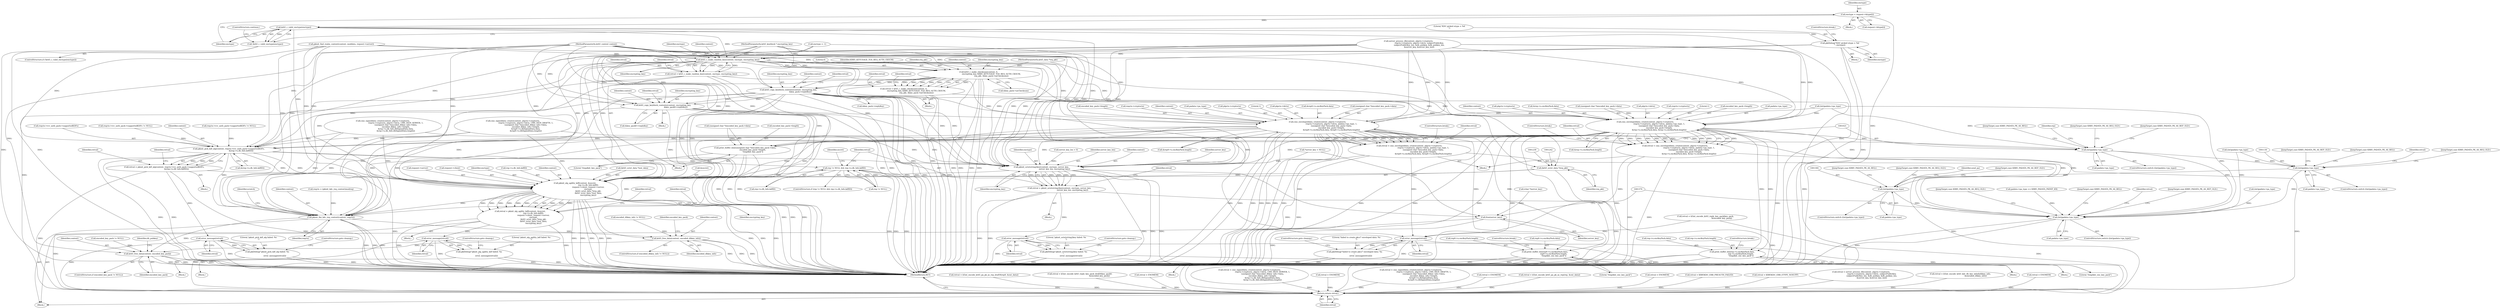 digraph "0_krb5_db64ca25d661a47b996b4e2645998b5d7f0eb52c@pointer" {
"1000303" [label="(Call,enctype = request->ktype[i])"];
"1000312" [label="(Call,krb5_c_valid_enctype(enctype))"];
"1000311" [label="(Call,!krb5_c_valid_enctype(enctype))"];
"1000317" [label="(Call,pkiDebug(\"KDC picked etype = %d\n\", enctype))"];
"1000698" [label="(Call,krb5_c_make_random_key(context, enctype, encrypting_key))"];
"1000696" [label="(Call,retval = krb5_c_make_random_key(context, enctype, encrypting_key))"];
"1001006" [label="(Call,error_message(retval))"];
"1001004" [label="(Call,pkiDebug(\"failed to create pkcs7 enveloped data: %s\n\",\n                     error_message(retval)))"];
"1001413" [label="(Return,return retval;)"];
"1000774" [label="(Call,krb5_c_make_checksum(context, 0,\n                                          encrypting_key, KRB5_KEYUSAGE_TGS_REQ_AUTH_CKSUM,\n                                          req_pkt, &key_pack->asChecksum))"];
"1000772" [label="(Call,retval = krb5_c_make_checksum(context, 0,\n                                          encrypting_key, KRB5_KEYUSAGE_TGS_REQ_AUTH_CKSUM,\n                                          req_pkt, &key_pack->asChecksum))"];
"1000832" [label="(Call,krb5_copy_keyblock_contents(context, encrypting_key,\n                                        &key_pack->replyKey))"];
"1000866" [label="(Call,cms_envelopeddata_create(context, plgctx->cryptoctx,\n                                              reqctx->cryptoctx, plgctx->idctx, padata->pa_type, 1,\n                                              (unsigned char *)encoded_key_pack->data,\n                                              encoded_key_pack->length,\n                                              &rep->u.encKeyPack.data, &rep->u.encKeyPack.length))"];
"1000864" [label="(Call,retval = cms_envelopeddata_create(context, plgctx->cryptoctx,\n                                              reqctx->cryptoctx, plgctx->idctx, padata->pa_type, 1,\n                                              (unsigned char *)encoded_key_pack->data,\n                                              encoded_key_pack->length,\n                                              &rep->u.encKeyPack.data, &rep->u.encKeyPack.length))"];
"1001009" [label="(Call,print_buffer_bin((unsigned char *)encoded_key_pack->data,\n                         encoded_key_pack->length,\n                         \"/tmp/kdc_key_pack\"))"];
"1001020" [label="(Call,(int)padata->pa_type)"];
"1001129" [label="(Call,(int)padata->pa_type)"];
"1001303" [label="(Call,(int)padata->pa_type)"];
"1001373" [label="(Call,(int)padata->pa_type)"];
"1001027" [label="(Call,print_buffer_bin(rep->u.encKeyPack.data,\n                             rep->u.encKeyPack.length,\n                             \"/tmp/kdc_enc_key_pack\"))"];
"1001105" [label="(Call,pkinit_pick_kdf_alg(context, reqctx->rcv_auth_pack->supportedKDFs,\n                                         &(rep->u.dh_Info.kdfID)))"];
"1001103" [label="(Call,retval = pkinit_pick_kdf_alg(context, reqctx->rcv_auth_pack->supportedKDFs,\n                                         &(rep->u.dh_Info.kdfID)))"];
"1001125" [label="(Call,error_message(retval))"];
"1001123" [label="(Call,pkiDebug(\"pkinit_pick_kdf_alg failed: %s\n\",\n                         error_message(retval)))"];
"1001194" [label="(Call,rep != NULL && rep->u.dh_Info.kdfID)"];
"1001220" [label="(Call,pkinit_alg_agility_kdf(context, &secret,\n                                            rep->u.dh_Info.kdfID,\n                                            request->client, request->server,\n                                            enctype,\n                                            (krb5_octet_data *)req_pkt,\n                                            (krb5_octet_data *)out_data,\n                                            encrypting_key))"];
"1001218" [label="(Call,retval = pkinit_alg_agility_kdf(context, &secret,\n                                            rep->u.dh_Info.kdfID,\n                                            request->client, request->server,\n                                            enctype,\n                                            (krb5_octet_data *)req_pkt,\n                                            (krb5_octet_data *)out_data,\n                                            encrypting_key))"];
"1001250" [label="(Call,error_message(retval))"];
"1001248" [label="(Call,pkiDebug(\"pkinit_alg_agility_kdf failed: %s\n\",\n                         error_message(retval)))"];
"1001345" [label="(Call,pkinit_fini_kdc_req_context(context, reqctx))"];
"1001358" [label="(Call,krb5_free_data(context, encoded_dhkey_info))"];
"1001365" [label="(Call,krb5_free_data(context, encoded_key_pack))"];
"1001257" [label="(Call,pkinit_octetstring2key(context, enctype, server_key,\n                                            server_key_len, encrypting_key))"];
"1001255" [label="(Call,retval = pkinit_octetstring2key(context, enctype, server_key,\n                                            server_key_len, encrypting_key))"];
"1001268" [label="(Call,error_message(retval))"];
"1001266" [label="(Call,pkiDebug(\"pkinit_octetstring2key failed: %s\n\",\n                         error_message(retval)))"];
"1001370" [label="(Call,free(server_key))"];
"1000935" [label="(Call,krb5_copy_keyblock_contents(context, encrypting_key,\n                                            &key_pack9->replyKey))"];
"1000961" [label="(Call,cms_envelopeddata_create(context, plgctx->cryptoctx,\n                                              reqctx->cryptoctx, plgctx->idctx, padata->pa_type, 1,\n                                              (unsigned char *)encoded_key_pack->data,\n                                              encoded_key_pack->length,\n                                              &rep9->u.encKeyPack.data, &rep9->u.encKeyPack.length))"];
"1000959" [label="(Call,retval = cms_envelopeddata_create(context, plgctx->cryptoctx,\n                                              reqctx->cryptoctx, plgctx->idctx, padata->pa_type, 1,\n                                              (unsigned char *)encoded_key_pack->data,\n                                              encoded_key_pack->length,\n                                              &rep9->u.encKeyPack.data, &rep9->u.encKeyPack.length))"];
"1001046" [label="(Call,print_buffer_bin(rep9->u.encKeyPack.data,\n                             rep9->u.encKeyPack.length,\n                             \"/tmp/kdc_enc_key_pack\"))"];
"1001238" [label="(Call,(krb5_octet_data *)req_pkt)"];
"1001126" [label="(Identifier,retval)"];
"1000759" [label="(Block,)"];
"1000960" [label="(Identifier,retval)"];
"1000693" [label="(Block,)"];
"1000984" [label="(Call,&rep9->u.encKeyPack.data)"];
"1001248" [label="(Call,pkiDebug(\"pkinit_alg_agility_kdf failed: %s\n\",\n                         error_message(retval)))"];
"1001262" [label="(Identifier,encrypting_key)"];
"1000981" [label="(Call,encoded_key_pack->length)"];
"1001131" [label="(Call,padata->pa_type)"];
"1001302" [label="(ControlStructure,switch ((int)padata->pa_type))"];
"1001145" [label="(Call,retval = k5int_encode_krb5_pa_pk_as_rep_draft9(rep9, &out_data))"];
"1000839" [label="(Call,retval = k5int_encode_krb5_reply_key_pack(key_pack,\n                                                      &encoded_key_pack))"];
"1001371" [label="(Identifier,server_key)"];
"1000966" [label="(Call,reqctx->cryptoctx)"];
"1001009" [label="(Call,print_buffer_bin((unsigned char *)encoded_key_pack->data,\n                         encoded_key_pack->length,\n                         \"/tmp/kdc_key_pack\"))"];
"1001004" [label="(Call,pkiDebug(\"failed to create pkcs7 enveloped data: %s\n\",\n                     error_message(retval)))"];
"1001249" [label="(Literal,\"pkinit_alg_agility_kdf failed: %s\n\")"];
"1000942" [label="(Call,retval = k5int_encode_krb5_reply_key_pack_draft9(key_pack9,\n                                                                 &encoded_key_pack))"];
"1000768" [label="(Call,retval = ENOMEM)"];
"1001010" [label="(Call,(unsigned char *)encoded_key_pack->data)"];
"1001309" [label="(JumpTarget,case KRB5_PADATA_PK_AS_REQ:)"];
"1000880" [label="(Literal,1)"];
"1001018" [label="(Literal,\"/tmp/kdc_key_pack\")"];
"1001247" [label="(Block,)"];
"1000594" [label="(Call,retval = cms_signeddata_create(context, plgctx->cryptoctx,\n                                           reqctx->cryptoctx, plgctx->idctx, CMS_SIGN_SERVER, 1,\n                                           (unsigned char *)encoded_dhkey_info->data,\n                                           encoded_dhkey_info->length,\n                                           &rep->u.dh_Info.dhSignedData.data,\n                                           &rep->u.dh_Info.dhSignedData.length))"];
"1001028" [label="(Call,rep->u.encKeyPack.data)"];
"1001080" [label="(Call,reqctx->rcv_auth_pack->supportedKDFs != NULL)"];
"1001270" [label="(ControlStructure,goto cleanup;)"];
"1000212" [label="(Call,padata->pa_type == KRB5_PADATA_PKINIT_KX)"];
"1000122" [label="(Block,)"];
"1000348" [label="(Call,retval = ENOMEM)"];
"1001244" [label="(Identifier,encrypting_key)"];
"1000151" [label="(Call,*server_key = NULL)"];
"1001267" [label="(Literal,\"pkinit_octetstring2key failed: %s\n\")"];
"1000696" [label="(Call,retval = krb5_c_make_random_key(context, enctype, encrypting_key))"];
"1001143" [label="(JumpTarget,case KRB5_PADATA_PK_AS_REP_OLD:)"];
"1000313" [label="(Identifier,enctype)"];
"1000316" [label="(Block,)"];
"1001251" [label="(Identifier,retval)"];
"1000897" [label="(Call,&rep->u.encKeyPack.length)"];
"1000250" [label="(Call,pkinit_find_realm_context(context, moddata, request->server))"];
"1001305" [label="(Call,padata->pa_type)"];
"1001107" [label="(Call,reqctx->rcv_auth_pack->supportedKDFs)"];
"1001350" [label="(Identifier,scratch)"];
"1001257" [label="(Call,pkinit_octetstring2key(context, enctype, server_key,\n                                            server_key_len, encrypting_key))"];
"1000886" [label="(Call,encoded_key_pack->length)"];
"1001135" [label="(JumpTarget,case KRB5_PADATA_PK_AS_REQ:)"];
"1000937" [label="(Identifier,encrypting_key)"];
"1001003" [label="(Block,)"];
"1001345" [label="(Call,pkinit_fini_kdc_req_context(context, reqctx))"];
"1000775" [label="(Identifier,context)"];
"1001379" [label="(JumpTarget,case KRB5_PADATA_PK_AS_REQ:)"];
"1000319" [label="(Identifier,enctype)"];
"1001367" [label="(Identifier,encoded_key_pack)"];
"1001210" [label="(Call,(char *)server_key)"];
"1001025" [label="(Block,)"];
"1001366" [label="(Identifier,context)"];
"1001218" [label="(Call,retval = pkinit_alg_agility_kdf(context, &secret,\n                                            rep->u.dh_Info.kdfID,\n                                            request->client, request->server,\n                                            enctype,\n                                            (krb5_octet_data *)req_pkt,\n                                            (krb5_octet_data *)out_data,\n                                            encrypting_key))"];
"1001347" [label="(Identifier,reqctx)"];
"1000773" [label="(Identifier,retval)"];
"1000646" [label="(Call,retval = cms_signeddata_create(context, plgctx->cryptoctx,\n                                           reqctx->cryptoctx, plgctx->idctx, CMS_SIGN_DRAFT9, 1,\n                                           (unsigned char *)encoded_dhkey_info->data,\n                                           encoded_dhkey_info->length,\n                                           &rep9->u.dhSignedData.data,\n                                           &rep9->u.dhSignedData.length))"];
"1000699" [label="(Identifier,context)"];
"1001015" [label="(Call,encoded_key_pack->length)"];
"1001198" [label="(Call,rep->u.dh_Info.kdfID)"];
"1000368" [label="(Call,retval = ENOMEM)"];
"1000840" [label="(Identifier,retval)"];
"1001362" [label="(Call,encoded_key_pack != NULL)"];
"1001365" [label="(Call,krb5_free_data(context, encoded_key_pack))"];
"1000116" [label="(MethodParameterIn,krb5_keyblock * encrypting_key)"];
"1001136" [label="(Call,retval = k5int_encode_krb5_pa_pk_as_rep(rep, &out_data))"];
"1001372" [label="(ControlStructure,switch ((int)padata->pa_type))"];
"1001303" [label="(Call,(int)padata->pa_type)"];
"1000877" [label="(Call,padata->pa_type)"];
"1001205" [label="(Block,)"];
"1000864" [label="(Call,retval = cms_envelopeddata_create(context, plgctx->cryptoctx,\n                                              reqctx->cryptoctx, plgctx->idctx, padata->pa_type, 1,\n                                              (unsigned char *)encoded_key_pack->data,\n                                              encoded_key_pack->length,\n                                              &rep->u.encKeyPack.data, &rep->u.encKeyPack.length))"];
"1001256" [label="(Identifier,retval)"];
"1001019" [label="(ControlStructure,switch ((int)padata->pa_type))"];
"1001258" [label="(Identifier,context)"];
"1001220" [label="(Call,pkinit_alg_agility_kdf(context, &secret,\n                                            rep->u.dh_Info.kdfID,\n                                            request->client, request->server,\n                                            enctype,\n                                            (krb5_octet_data *)req_pkt,\n                                            (krb5_octet_data *)out_data,\n                                            encrypting_key))"];
"1001222" [label="(Call,&secret)"];
"1000489" [label="(Call,server_process_dh(context, plgctx->cryptoctx,\n                                   reqctx->cryptoctx, plgctx->idctx, subjectPublicKey,\n                                   subjectPublicKey_len, &dh_pubkey, &dh_pubkey_len,\n                                   &server_key, &server_key_len))"];
"1001410" [label="(Identifier,retval)"];
"1001027" [label="(Call,print_buffer_bin(rep->u.encKeyPack.data,\n                             rep->u.encKeyPack.length,\n                             \"/tmp/kdc_enc_key_pack\"))"];
"1001260" [label="(Identifier,server_key)"];
"1001268" [label="(Call,error_message(retval))"];
"1001269" [label="(Identifier,retval)"];
"1000867" [label="(Identifier,context)"];
"1001390" [label="(JumpTarget,case KRB5_PADATA_PK_AS_REP_OLD:)"];
"1000920" [label="(Call,retval = ENOMEM)"];
"1001234" [label="(Call,request->server)"];
"1001000" [label="(ControlStructure,break;)"];
"1000698" [label="(Call,krb5_c_make_random_key(context, enctype, encrypting_key))"];
"1000752" [label="(Call,(int)padata->pa_type)"];
"1000834" [label="(Identifier,encrypting_key)"];
"1001264" [label="(Identifier,retval)"];
"1000185" [label="(Call,enctype = -1)"];
"1001035" [label="(Call,rep->u.encKeyPack.length)"];
"1001266" [label="(Call,pkiDebug(\"pkinit_octetstring2key failed: %s\n\",\n                         error_message(retval)))"];
"1001047" [label="(Call,rep9->u.encKeyPack.data)"];
"1001231" [label="(Call,request->client)"];
"1000911" [label="(Block,)"];
"1001061" [label="(Literal,\"/tmp/kdc_enc_key_pack\")"];
"1000379" [label="(Call,retval = KRB5KDC_ERR_PREAUTH_FAILED)"];
"1001208" [label="(Identifier,secret)"];
"1001375" [label="(Call,padata->pa_type)"];
"1000111" [label="(MethodParameterIn,krb5_context context)"];
"1000866" [label="(Call,cms_envelopeddata_create(context, plgctx->cryptoctx,\n                                              reqctx->cryptoctx, plgctx->idctx, padata->pa_type, 1,\n                                              (unsigned char *)encoded_key_pack->data,\n                                              encoded_key_pack->length,\n                                              &rep->u.encKeyPack.data, &rep->u.encKeyPack.length))"];
"1000310" [label="(ControlStructure,if (!krb5_c_valid_enctype(enctype)))"];
"1000832" [label="(Call,krb5_copy_keyblock_contents(context, encrypting_key,\n                                        &key_pack->replyKey))"];
"1001359" [label="(Identifier,context)"];
"1001022" [label="(Call,padata->pa_type)"];
"1000992" [label="(Call,&rep9->u.encKeyPack.length)"];
"1001129" [label="(Call,(int)padata->pa_type)"];
"1001127" [label="(ControlStructure,goto cleanup;)"];
"1001252" [label="(ControlStructure,goto cleanup;)"];
"1000317" [label="(Call,pkiDebug(\"KDC picked etype = %d\n\", enctype))"];
"1001005" [label="(Literal,\"failed to create pkcs7 enveloped data: %s\n\")"];
"1000772" [label="(Call,retval = krb5_c_make_checksum(context, 0,\n                                          encrypting_key, KRB5_KEYUSAGE_TGS_REQ_AUTH_CKSUM,\n                                          req_pkt, &key_pack->asChecksum))"];
"1001254" [label="(Block,)"];
"1001259" [label="(Identifier,enctype)"];
"1000962" [label="(Identifier,context)"];
"1001105" [label="(Call,pkinit_pick_kdf_alg(context, reqctx->rcv_auth_pack->supportedKDFs,\n                                         &(rep->u.dh_Info.kdfID)))"];
"1000777" [label="(Identifier,encrypting_key)"];
"1001026" [label="(JumpTarget,case KRB5_PADATA_PK_AS_REQ:)"];
"1001103" [label="(Call,retval = pkinit_pick_kdf_alg(context, reqctx->rcv_auth_pack->supportedKDFs,\n                                         &(rep->u.dh_Info.kdfID)))"];
"1001104" [label="(Identifier,retval)"];
"1000159" [label="(Call,server_key_len = 0)"];
"1001265" [label="(Block,)"];
"1000113" [label="(MethodParameterIn,krb5_data *req_pkt)"];
"1001358" [label="(Call,krb5_free_data(context, encoded_dhkey_info))"];
"1001237" [label="(Identifier,enctype)"];
"1000700" [label="(Identifier,enctype)"];
"1000935" [label="(Call,krb5_copy_keyblock_contents(context, encrypting_key,\n                                            &key_pack9->replyKey))"];
"1000703" [label="(Identifier,retval)"];
"1000868" [label="(Call,plgctx->cryptoctx)"];
"1000648" [label="(Call,cms_signeddata_create(context, plgctx->cryptoctx,\n                                           reqctx->cryptoctx, plgctx->idctx, CMS_SIGN_DRAFT9, 1,\n                                           (unsigned char *)encoded_dhkey_info->data,\n                                           encoded_dhkey_info->length,\n                                           &rep9->u.dhSignedData.data,\n                                           &rep9->u.dhSignedData.length))"];
"1001043" [label="(ControlStructure,break;)"];
"1000938" [label="(Call,&key_pack9->replyKey)"];
"1001046" [label="(Call,print_buffer_bin(rep9->u.encKeyPack.data,\n                             rep9->u.encKeyPack.length,\n                             \"/tmp/kdc_enc_key_pack\"))"];
"1000972" [label="(Call,padata->pa_type)"];
"1000976" [label="(Call,(unsigned char *)encoded_key_pack->data)"];
"1001355" [label="(Call,encoded_dhkey_info != NULL)"];
"1000963" [label="(Call,plgctx->cryptoctx)"];
"1000785" [label="(Identifier,retval)"];
"1001020" [label="(Call,(int)padata->pa_type)"];
"1000328" [label="(Call,retval = KRB5KDC_ERR_ETYPE_NOSUPP)"];
"1001255" [label="(Call,retval = pkinit_octetstring2key(context, enctype, server_key,\n                                            server_key_len, encrypting_key))"];
"1001153" [label="(Identifier,retval)"];
"1000587" [label="(Call,(int)padata->pa_type)"];
"1001112" [label="(Call,&(rep->u.dh_Info.kdfID))"];
"1001106" [label="(Identifier,context)"];
"1000865" [label="(Identifier,retval)"];
"1001363" [label="(Identifier,encoded_key_pack)"];
"1000701" [label="(Identifier,encrypting_key)"];
"1001006" [label="(Call,error_message(retval))"];
"1001414" [label="(Identifier,retval)"];
"1001317" [label="(JumpTarget,case KRB5_PADATA_PK_AS_REQ_OLD:)"];
"1000959" [label="(Call,retval = cms_envelopeddata_create(context, plgctx->cryptoctx,\n                                              reqctx->cryptoctx, plgctx->idctx, padata->pa_type, 1,\n                                              (unsigned char *)encoded_key_pack->data,\n                                              encoded_key_pack->length,\n                                              &rep9->u.encKeyPack.data, &rep9->u.encKeyPack.length))"];
"1000697" [label="(Identifier,retval)"];
"1001195" [label="(Call,rep != NULL)"];
"1001238" [label="(Call,(krb5_octet_data *)req_pkt)"];
"1001193" [label="(ControlStructure,if (rep != NULL && rep->u.dh_Info.kdfID))"];
"1001128" [label="(ControlStructure,switch ((int)padata->pa_type))"];
"1001261" [label="(Identifier,server_key_len)"];
"1001224" [label="(Call,rep->u.dh_Info.kdfID)"];
"1000857" [label="(Block,)"];
"1001346" [label="(Identifier,context)"];
"1000889" [label="(Call,&rep->u.encKeyPack.data)"];
"1000881" [label="(Call,(unsigned char *)encoded_key_pack->data)"];
"1001007" [label="(Identifier,retval)"];
"1000487" [label="(Call,retval = server_process_dh(context, plgctx->cryptoctx,\n                                   reqctx->cryptoctx, plgctx->idctx, subjectPublicKey,\n                                   subjectPublicKey_len, &dh_pubkey, &dh_pubkey_len,\n                                   &server_key, &server_key_len))"];
"1001354" [label="(ControlStructure,if (encoded_dhkey_info != NULL))"];
"1000975" [label="(Literal,1)"];
"1001067" [label="(Identifier,rep)"];
"1000905" [label="(ControlStructure,break;)"];
"1001361" [label="(ControlStructure,if (encoded_key_pack != NULL))"];
"1001062" [label="(ControlStructure,break;)"];
"1000776" [label="(Literal,0)"];
"1000267" [label="(Call,reqctx = (pkinit_kdc_req_context)modreq)"];
"1000961" [label="(Call,cms_envelopeddata_create(context, plgctx->cryptoctx,\n                                              reqctx->cryptoctx, plgctx->idctx, padata->pa_type, 1,\n                                              (unsigned char *)encoded_key_pack->data,\n                                              encoded_key_pack->length,\n                                              &rep9->u.encKeyPack.data, &rep9->u.encKeyPack.length))"];
"1001102" [label="(Block,)"];
"1001122" [label="(Block,)"];
"1001124" [label="(Literal,\"pkinit_pick_kdf_alg failed: %s\n\")"];
"1000833" [label="(Identifier,context)"];
"1001008" [label="(ControlStructure,goto cleanup;)"];
"1001125" [label="(Call,error_message(retval))"];
"1000563" [label="(Call,retval = k5int_encode_krb5_kdc_dh_key_info(&dhkey_info,\n                                                   &encoded_dhkey_info))"];
"1001221" [label="(Identifier,context)"];
"1000936" [label="(Identifier,context)"];
"1000311" [label="(Call,!krb5_c_valid_enctype(enctype))"];
"1000312" [label="(Call,krb5_c_valid_enctype(enctype))"];
"1001144" [label="(JumpTarget,case KRB5_PADATA_PK_AS_REQ_OLD:)"];
"1001219" [label="(Identifier,retval)"];
"1000778" [label="(Identifier,KRB5_KEYUSAGE_TGS_REQ_AUTH_CKSUM)"];
"1001329" [label="(Identifier,send_pa)"];
"1001370" [label="(Call,free(server_key))"];
"1000943" [label="(Identifier,retval)"];
"1000320" [label="(ControlStructure,break;)"];
"1001250" [label="(Call,error_message(retval))"];
"1001415" [label="(MethodReturn,RET)"];
"1000302" [label="(Block,)"];
"1000305" [label="(Call,request->ktype[i])"];
"1000318" [label="(Literal,\"KDC picked etype = %d\n\")"];
"1001246" [label="(Identifier,retval)"];
"1000969" [label="(Call,plgctx->idctx)"];
"1001241" [label="(Call,(krb5_octet_data *)out_data)"];
"1000779" [label="(Identifier,req_pkt)"];
"1000304" [label="(Identifier,enctype)"];
"1000780" [label="(Call,&key_pack->asChecksum)"];
"1000874" [label="(Call,plgctx->idctx)"];
"1001045" [label="(JumpTarget,case KRB5_PADATA_PK_AS_REQ_OLD:)"];
"1001283" [label="(Call,retval = ENOMEM)"];
"1000852" [label="(Call,(int)padata->pa_type)"];
"1001095" [label="(Call,reqctx->rcv_auth_pack->supportedKDFs != NULL)"];
"1000303" [label="(Call,enctype = request->ktype[i])"];
"1001123" [label="(Call,pkiDebug(\"pkinit_pick_kdf_alg failed: %s\n\",\n                         error_message(retval)))"];
"1001318" [label="(JumpTarget,case KRB5_PADATA_PK_AS_REP_OLD:)"];
"1001360" [label="(Identifier,encoded_dhkey_info)"];
"1000835" [label="(Call,&key_pack->replyKey)"];
"1001373" [label="(Call,(int)padata->pa_type)"];
"1001391" [label="(JumpTarget,case KRB5_PADATA_PK_AS_REQ_OLD:)"];
"1001413" [label="(Return,return retval;)"];
"1000871" [label="(Call,reqctx->cryptoctx)"];
"1000596" [label="(Call,cms_signeddata_create(context, plgctx->cryptoctx,\n                                           reqctx->cryptoctx, plgctx->idctx, CMS_SIGN_SERVER, 1,\n                                           (unsigned char *)encoded_dhkey_info->data,\n                                           encoded_dhkey_info->length,\n                                           &rep->u.dh_Info.dhSignedData.data,\n                                           &rep->u.dh_Info.dhSignedData.length))"];
"1000774" [label="(Call,krb5_c_make_checksum(context, 0,\n                                          encrypting_key, KRB5_KEYUSAGE_TGS_REQ_AUTH_CKSUM,\n                                          req_pkt, &key_pack->asChecksum))"];
"1001121" [label="(Identifier,retval)"];
"1001194" [label="(Call,rep != NULL && rep->u.dh_Info.kdfID)"];
"1001369" [label="(Identifier,dh_pubkey)"];
"1000314" [label="(ControlStructure,continue;)"];
"1001044" [label="(JumpTarget,case KRB5_PADATA_PK_AS_REP_OLD:)"];
"1001240" [label="(Identifier,req_pkt)"];
"1001042" [label="(Literal,\"/tmp/kdc_enc_key_pack\")"];
"1001054" [label="(Call,rep9->u.encKeyPack.length)"];
"1000303" -> "1000302"  [label="AST: "];
"1000303" -> "1000305"  [label="CFG: "];
"1000304" -> "1000303"  [label="AST: "];
"1000305" -> "1000303"  [label="AST: "];
"1000313" -> "1000303"  [label="CFG: "];
"1000303" -> "1001415"  [label="DDG: "];
"1000303" -> "1000312"  [label="DDG: "];
"1000312" -> "1000311"  [label="AST: "];
"1000312" -> "1000313"  [label="CFG: "];
"1000313" -> "1000312"  [label="AST: "];
"1000311" -> "1000312"  [label="CFG: "];
"1000312" -> "1001415"  [label="DDG: "];
"1000312" -> "1000311"  [label="DDG: "];
"1000312" -> "1000317"  [label="DDG: "];
"1000312" -> "1000698"  [label="DDG: "];
"1000312" -> "1001220"  [label="DDG: "];
"1000312" -> "1001257"  [label="DDG: "];
"1000311" -> "1000310"  [label="AST: "];
"1000314" -> "1000311"  [label="CFG: "];
"1000318" -> "1000311"  [label="CFG: "];
"1000311" -> "1001415"  [label="DDG: "];
"1000311" -> "1001415"  [label="DDG: "];
"1000317" -> "1000316"  [label="AST: "];
"1000317" -> "1000319"  [label="CFG: "];
"1000318" -> "1000317"  [label="AST: "];
"1000319" -> "1000317"  [label="AST: "];
"1000320" -> "1000317"  [label="CFG: "];
"1000317" -> "1001415"  [label="DDG: "];
"1000317" -> "1001415"  [label="DDG: "];
"1000317" -> "1000698"  [label="DDG: "];
"1000317" -> "1001220"  [label="DDG: "];
"1000317" -> "1001257"  [label="DDG: "];
"1000698" -> "1000696"  [label="AST: "];
"1000698" -> "1000701"  [label="CFG: "];
"1000699" -> "1000698"  [label="AST: "];
"1000700" -> "1000698"  [label="AST: "];
"1000701" -> "1000698"  [label="AST: "];
"1000696" -> "1000698"  [label="CFG: "];
"1000698" -> "1001415"  [label="DDG: "];
"1000698" -> "1001415"  [label="DDG: "];
"1000698" -> "1000696"  [label="DDG: "];
"1000698" -> "1000696"  [label="DDG: "];
"1000698" -> "1000696"  [label="DDG: "];
"1000250" -> "1000698"  [label="DDG: "];
"1000489" -> "1000698"  [label="DDG: "];
"1000111" -> "1000698"  [label="DDG: "];
"1000185" -> "1000698"  [label="DDG: "];
"1000116" -> "1000698"  [label="DDG: "];
"1000698" -> "1000774"  [label="DDG: "];
"1000698" -> "1000774"  [label="DDG: "];
"1000698" -> "1000866"  [label="DDG: "];
"1000698" -> "1000935"  [label="DDG: "];
"1000698" -> "1000935"  [label="DDG: "];
"1000698" -> "1000961"  [label="DDG: "];
"1000698" -> "1001105"  [label="DDG: "];
"1000698" -> "1001220"  [label="DDG: "];
"1000698" -> "1001220"  [label="DDG: "];
"1000698" -> "1001220"  [label="DDG: "];
"1000698" -> "1001257"  [label="DDG: "];
"1000698" -> "1001257"  [label="DDG: "];
"1000698" -> "1001257"  [label="DDG: "];
"1000698" -> "1001345"  [label="DDG: "];
"1000696" -> "1000693"  [label="AST: "];
"1000697" -> "1000696"  [label="AST: "];
"1000703" -> "1000696"  [label="CFG: "];
"1000696" -> "1001415"  [label="DDG: "];
"1000696" -> "1001415"  [label="DDG: "];
"1000696" -> "1001006"  [label="DDG: "];
"1000696" -> "1001413"  [label="DDG: "];
"1001006" -> "1001004"  [label="AST: "];
"1001006" -> "1001007"  [label="CFG: "];
"1001007" -> "1001006"  [label="AST: "];
"1001004" -> "1001006"  [label="CFG: "];
"1001006" -> "1001415"  [label="DDG: "];
"1001006" -> "1001004"  [label="DDG: "];
"1000959" -> "1001006"  [label="DDG: "];
"1000839" -> "1001006"  [label="DDG: "];
"1000864" -> "1001006"  [label="DDG: "];
"1001006" -> "1001413"  [label="DDG: "];
"1001004" -> "1001003"  [label="AST: "];
"1001005" -> "1001004"  [label="AST: "];
"1001008" -> "1001004"  [label="CFG: "];
"1001004" -> "1001415"  [label="DDG: "];
"1001004" -> "1001415"  [label="DDG: "];
"1001413" -> "1000122"  [label="AST: "];
"1001413" -> "1001414"  [label="CFG: "];
"1001414" -> "1001413"  [label="AST: "];
"1001415" -> "1001413"  [label="CFG: "];
"1001413" -> "1001415"  [label="DDG: "];
"1001414" -> "1001413"  [label="DDG: "];
"1000368" -> "1001413"  [label="DDG: "];
"1000772" -> "1001413"  [label="DDG: "];
"1000594" -> "1001413"  [label="DDG: "];
"1001136" -> "1001413"  [label="DDG: "];
"1001103" -> "1001413"  [label="DDG: "];
"1000379" -> "1001413"  [label="DDG: "];
"1000942" -> "1001413"  [label="DDG: "];
"1001255" -> "1001413"  [label="DDG: "];
"1000328" -> "1001413"  [label="DDG: "];
"1001218" -> "1001413"  [label="DDG: "];
"1001268" -> "1001413"  [label="DDG: "];
"1000959" -> "1001413"  [label="DDG: "];
"1001283" -> "1001413"  [label="DDG: "];
"1000839" -> "1001413"  [label="DDG: "];
"1001250" -> "1001413"  [label="DDG: "];
"1000348" -> "1001413"  [label="DDG: "];
"1000864" -> "1001413"  [label="DDG: "];
"1000487" -> "1001413"  [label="DDG: "];
"1000920" -> "1001413"  [label="DDG: "];
"1000646" -> "1001413"  [label="DDG: "];
"1001145" -> "1001413"  [label="DDG: "];
"1000768" -> "1001413"  [label="DDG: "];
"1001125" -> "1001413"  [label="DDG: "];
"1000563" -> "1001413"  [label="DDG: "];
"1000774" -> "1000772"  [label="AST: "];
"1000774" -> "1000780"  [label="CFG: "];
"1000775" -> "1000774"  [label="AST: "];
"1000776" -> "1000774"  [label="AST: "];
"1000777" -> "1000774"  [label="AST: "];
"1000778" -> "1000774"  [label="AST: "];
"1000779" -> "1000774"  [label="AST: "];
"1000780" -> "1000774"  [label="AST: "];
"1000772" -> "1000774"  [label="CFG: "];
"1000774" -> "1001415"  [label="DDG: "];
"1000774" -> "1001415"  [label="DDG: "];
"1000774" -> "1001415"  [label="DDG: "];
"1000774" -> "1001415"  [label="DDG: "];
"1000774" -> "1000772"  [label="DDG: "];
"1000774" -> "1000772"  [label="DDG: "];
"1000774" -> "1000772"  [label="DDG: "];
"1000774" -> "1000772"  [label="DDG: "];
"1000774" -> "1000772"  [label="DDG: "];
"1000774" -> "1000772"  [label="DDG: "];
"1000111" -> "1000774"  [label="DDG: "];
"1000116" -> "1000774"  [label="DDG: "];
"1000113" -> "1000774"  [label="DDG: "];
"1000774" -> "1000832"  [label="DDG: "];
"1000774" -> "1000832"  [label="DDG: "];
"1000774" -> "1001238"  [label="DDG: "];
"1000774" -> "1001345"  [label="DDG: "];
"1000772" -> "1000759"  [label="AST: "];
"1000773" -> "1000772"  [label="AST: "];
"1000785" -> "1000772"  [label="CFG: "];
"1000772" -> "1001415"  [label="DDG: "];
"1000772" -> "1001415"  [label="DDG: "];
"1000832" -> "1000759"  [label="AST: "];
"1000832" -> "1000835"  [label="CFG: "];
"1000833" -> "1000832"  [label="AST: "];
"1000834" -> "1000832"  [label="AST: "];
"1000835" -> "1000832"  [label="AST: "];
"1000840" -> "1000832"  [label="CFG: "];
"1000832" -> "1001415"  [label="DDG: "];
"1000832" -> "1001415"  [label="DDG: "];
"1000832" -> "1001415"  [label="DDG: "];
"1000111" -> "1000832"  [label="DDG: "];
"1000116" -> "1000832"  [label="DDG: "];
"1000832" -> "1000866"  [label="DDG: "];
"1000832" -> "1000935"  [label="DDG: "];
"1000832" -> "1000935"  [label="DDG: "];
"1000832" -> "1000961"  [label="DDG: "];
"1000832" -> "1001105"  [label="DDG: "];
"1000832" -> "1001220"  [label="DDG: "];
"1000832" -> "1001220"  [label="DDG: "];
"1000832" -> "1001257"  [label="DDG: "];
"1000832" -> "1001257"  [label="DDG: "];
"1000832" -> "1001345"  [label="DDG: "];
"1000866" -> "1000864"  [label="AST: "];
"1000866" -> "1000897"  [label="CFG: "];
"1000867" -> "1000866"  [label="AST: "];
"1000868" -> "1000866"  [label="AST: "];
"1000871" -> "1000866"  [label="AST: "];
"1000874" -> "1000866"  [label="AST: "];
"1000877" -> "1000866"  [label="AST: "];
"1000880" -> "1000866"  [label="AST: "];
"1000881" -> "1000866"  [label="AST: "];
"1000886" -> "1000866"  [label="AST: "];
"1000889" -> "1000866"  [label="AST: "];
"1000897" -> "1000866"  [label="AST: "];
"1000864" -> "1000866"  [label="CFG: "];
"1000866" -> "1001415"  [label="DDG: "];
"1000866" -> "1001415"  [label="DDG: "];
"1000866" -> "1001415"  [label="DDG: "];
"1000866" -> "1001415"  [label="DDG: "];
"1000866" -> "1001415"  [label="DDG: "];
"1000866" -> "1001415"  [label="DDG: "];
"1000866" -> "1001415"  [label="DDG: "];
"1000866" -> "1000864"  [label="DDG: "];
"1000866" -> "1000864"  [label="DDG: "];
"1000866" -> "1000864"  [label="DDG: "];
"1000866" -> "1000864"  [label="DDG: "];
"1000866" -> "1000864"  [label="DDG: "];
"1000866" -> "1000864"  [label="DDG: "];
"1000866" -> "1000864"  [label="DDG: "];
"1000866" -> "1000864"  [label="DDG: "];
"1000866" -> "1000864"  [label="DDG: "];
"1000866" -> "1000864"  [label="DDG: "];
"1000111" -> "1000866"  [label="DDG: "];
"1000489" -> "1000866"  [label="DDG: "];
"1000489" -> "1000866"  [label="DDG: "];
"1000489" -> "1000866"  [label="DDG: "];
"1000852" -> "1000866"  [label="DDG: "];
"1000881" -> "1000866"  [label="DDG: "];
"1000866" -> "1001009"  [label="DDG: "];
"1000866" -> "1001020"  [label="DDG: "];
"1000866" -> "1001027"  [label="DDG: "];
"1000866" -> "1001027"  [label="DDG: "];
"1000866" -> "1001105"  [label="DDG: "];
"1000866" -> "1001220"  [label="DDG: "];
"1000866" -> "1001257"  [label="DDG: "];
"1000866" -> "1001345"  [label="DDG: "];
"1000866" -> "1001373"  [label="DDG: "];
"1000864" -> "1000857"  [label="AST: "];
"1000865" -> "1000864"  [label="AST: "];
"1000905" -> "1000864"  [label="CFG: "];
"1000864" -> "1001415"  [label="DDG: "];
"1000864" -> "1001415"  [label="DDG: "];
"1001009" -> "1000693"  [label="AST: "];
"1001009" -> "1001018"  [label="CFG: "];
"1001010" -> "1001009"  [label="AST: "];
"1001015" -> "1001009"  [label="AST: "];
"1001018" -> "1001009"  [label="AST: "];
"1001021" -> "1001009"  [label="CFG: "];
"1001009" -> "1001415"  [label="DDG: "];
"1001009" -> "1001415"  [label="DDG: "];
"1001009" -> "1001415"  [label="DDG: "];
"1001010" -> "1001009"  [label="DDG: "];
"1000961" -> "1001009"  [label="DDG: "];
"1001020" -> "1001019"  [label="AST: "];
"1001020" -> "1001022"  [label="CFG: "];
"1001021" -> "1001020"  [label="AST: "];
"1001022" -> "1001020"  [label="AST: "];
"1001026" -> "1001020"  [label="CFG: "];
"1001044" -> "1001020"  [label="CFG: "];
"1001045" -> "1001020"  [label="CFG: "];
"1001067" -> "1001020"  [label="CFG: "];
"1000961" -> "1001020"  [label="DDG: "];
"1000852" -> "1001020"  [label="DDG: "];
"1001020" -> "1001129"  [label="DDG: "];
"1001020" -> "1001373"  [label="DDG: "];
"1001129" -> "1001128"  [label="AST: "];
"1001129" -> "1001131"  [label="CFG: "];
"1001130" -> "1001129"  [label="AST: "];
"1001131" -> "1001129"  [label="AST: "];
"1001135" -> "1001129"  [label="CFG: "];
"1001143" -> "1001129"  [label="CFG: "];
"1001144" -> "1001129"  [label="CFG: "];
"1001153" -> "1001129"  [label="CFG: "];
"1000587" -> "1001129"  [label="DDG: "];
"1001129" -> "1001303"  [label="DDG: "];
"1001129" -> "1001373"  [label="DDG: "];
"1001303" -> "1001302"  [label="AST: "];
"1001303" -> "1001305"  [label="CFG: "];
"1001304" -> "1001303"  [label="AST: "];
"1001305" -> "1001303"  [label="AST: "];
"1001309" -> "1001303"  [label="CFG: "];
"1001317" -> "1001303"  [label="CFG: "];
"1001318" -> "1001303"  [label="CFG: "];
"1001329" -> "1001303"  [label="CFG: "];
"1001303" -> "1001373"  [label="DDG: "];
"1001373" -> "1001372"  [label="AST: "];
"1001373" -> "1001375"  [label="CFG: "];
"1001374" -> "1001373"  [label="AST: "];
"1001375" -> "1001373"  [label="AST: "];
"1001379" -> "1001373"  [label="CFG: "];
"1001390" -> "1001373"  [label="CFG: "];
"1001391" -> "1001373"  [label="CFG: "];
"1001410" -> "1001373"  [label="CFG: "];
"1001373" -> "1001415"  [label="DDG: "];
"1001373" -> "1001415"  [label="DDG: "];
"1000752" -> "1001373"  [label="DDG: "];
"1000961" -> "1001373"  [label="DDG: "];
"1000587" -> "1001373"  [label="DDG: "];
"1000852" -> "1001373"  [label="DDG: "];
"1000212" -> "1001373"  [label="DDG: "];
"1001027" -> "1001025"  [label="AST: "];
"1001027" -> "1001042"  [label="CFG: "];
"1001028" -> "1001027"  [label="AST: "];
"1001035" -> "1001027"  [label="AST: "];
"1001042" -> "1001027"  [label="AST: "];
"1001043" -> "1001027"  [label="CFG: "];
"1001027" -> "1001415"  [label="DDG: "];
"1001027" -> "1001415"  [label="DDG: "];
"1001027" -> "1001415"  [label="DDG: "];
"1001105" -> "1001103"  [label="AST: "];
"1001105" -> "1001112"  [label="CFG: "];
"1001106" -> "1001105"  [label="AST: "];
"1001107" -> "1001105"  [label="AST: "];
"1001112" -> "1001105"  [label="AST: "];
"1001103" -> "1001105"  [label="CFG: "];
"1001105" -> "1001415"  [label="DDG: "];
"1001105" -> "1001415"  [label="DDG: "];
"1001105" -> "1001103"  [label="DDG: "];
"1001105" -> "1001103"  [label="DDG: "];
"1001105" -> "1001103"  [label="DDG: "];
"1000250" -> "1001105"  [label="DDG: "];
"1000596" -> "1001105"  [label="DDG: "];
"1000961" -> "1001105"  [label="DDG: "];
"1000648" -> "1001105"  [label="DDG: "];
"1000489" -> "1001105"  [label="DDG: "];
"1000111" -> "1001105"  [label="DDG: "];
"1001080" -> "1001105"  [label="DDG: "];
"1001095" -> "1001105"  [label="DDG: "];
"1001105" -> "1001194"  [label="DDG: "];
"1001105" -> "1001220"  [label="DDG: "];
"1001105" -> "1001220"  [label="DDG: "];
"1001105" -> "1001257"  [label="DDG: "];
"1001105" -> "1001345"  [label="DDG: "];
"1001103" -> "1001102"  [label="AST: "];
"1001104" -> "1001103"  [label="AST: "];
"1001121" -> "1001103"  [label="CFG: "];
"1001103" -> "1001415"  [label="DDG: "];
"1001103" -> "1001415"  [label="DDG: "];
"1001103" -> "1001125"  [label="DDG: "];
"1001125" -> "1001123"  [label="AST: "];
"1001125" -> "1001126"  [label="CFG: "];
"1001126" -> "1001125"  [label="AST: "];
"1001123" -> "1001125"  [label="CFG: "];
"1001125" -> "1001415"  [label="DDG: "];
"1001125" -> "1001123"  [label="DDG: "];
"1001123" -> "1001122"  [label="AST: "];
"1001124" -> "1001123"  [label="AST: "];
"1001127" -> "1001123"  [label="CFG: "];
"1001123" -> "1001415"  [label="DDG: "];
"1001123" -> "1001415"  [label="DDG: "];
"1001194" -> "1001193"  [label="AST: "];
"1001194" -> "1001195"  [label="CFG: "];
"1001194" -> "1001198"  [label="CFG: "];
"1001195" -> "1001194"  [label="AST: "];
"1001198" -> "1001194"  [label="AST: "];
"1001208" -> "1001194"  [label="CFG: "];
"1001256" -> "1001194"  [label="CFG: "];
"1001194" -> "1001415"  [label="DDG: "];
"1001194" -> "1001415"  [label="DDG: "];
"1001194" -> "1001415"  [label="DDG: "];
"1001195" -> "1001194"  [label="DDG: "];
"1001195" -> "1001194"  [label="DDG: "];
"1001194" -> "1001220"  [label="DDG: "];
"1001220" -> "1001218"  [label="AST: "];
"1001220" -> "1001244"  [label="CFG: "];
"1001221" -> "1001220"  [label="AST: "];
"1001222" -> "1001220"  [label="AST: "];
"1001224" -> "1001220"  [label="AST: "];
"1001231" -> "1001220"  [label="AST: "];
"1001234" -> "1001220"  [label="AST: "];
"1001237" -> "1001220"  [label="AST: "];
"1001238" -> "1001220"  [label="AST: "];
"1001241" -> "1001220"  [label="AST: "];
"1001244" -> "1001220"  [label="AST: "];
"1001218" -> "1001220"  [label="CFG: "];
"1001220" -> "1001415"  [label="DDG: "];
"1001220" -> "1001415"  [label="DDG: "];
"1001220" -> "1001415"  [label="DDG: "];
"1001220" -> "1001415"  [label="DDG: "];
"1001220" -> "1001415"  [label="DDG: "];
"1001220" -> "1001415"  [label="DDG: "];
"1001220" -> "1001415"  [label="DDG: "];
"1001220" -> "1001415"  [label="DDG: "];
"1001220" -> "1001218"  [label="DDG: "];
"1001220" -> "1001218"  [label="DDG: "];
"1001220" -> "1001218"  [label="DDG: "];
"1001220" -> "1001218"  [label="DDG: "];
"1001220" -> "1001218"  [label="DDG: "];
"1001220" -> "1001218"  [label="DDG: "];
"1001220" -> "1001218"  [label="DDG: "];
"1001220" -> "1001218"  [label="DDG: "];
"1001220" -> "1001218"  [label="DDG: "];
"1000250" -> "1001220"  [label="DDG: "];
"1000250" -> "1001220"  [label="DDG: "];
"1000596" -> "1001220"  [label="DDG: "];
"1000961" -> "1001220"  [label="DDG: "];
"1000648" -> "1001220"  [label="DDG: "];
"1000489" -> "1001220"  [label="DDG: "];
"1000111" -> "1001220"  [label="DDG: "];
"1000185" -> "1001220"  [label="DDG: "];
"1001238" -> "1001220"  [label="DDG: "];
"1001241" -> "1001220"  [label="DDG: "];
"1000935" -> "1001220"  [label="DDG: "];
"1000116" -> "1001220"  [label="DDG: "];
"1001220" -> "1001345"  [label="DDG: "];
"1001218" -> "1001205"  [label="AST: "];
"1001219" -> "1001218"  [label="AST: "];
"1001246" -> "1001218"  [label="CFG: "];
"1001218" -> "1001415"  [label="DDG: "];
"1001218" -> "1001415"  [label="DDG: "];
"1001218" -> "1001250"  [label="DDG: "];
"1001250" -> "1001248"  [label="AST: "];
"1001250" -> "1001251"  [label="CFG: "];
"1001251" -> "1001250"  [label="AST: "];
"1001248" -> "1001250"  [label="CFG: "];
"1001250" -> "1001415"  [label="DDG: "];
"1001250" -> "1001248"  [label="DDG: "];
"1001248" -> "1001247"  [label="AST: "];
"1001249" -> "1001248"  [label="AST: "];
"1001252" -> "1001248"  [label="CFG: "];
"1001248" -> "1001415"  [label="DDG: "];
"1001248" -> "1001415"  [label="DDG: "];
"1001345" -> "1000122"  [label="AST: "];
"1001345" -> "1001347"  [label="CFG: "];
"1001346" -> "1001345"  [label="AST: "];
"1001347" -> "1001345"  [label="AST: "];
"1001350" -> "1001345"  [label="CFG: "];
"1001345" -> "1001415"  [label="DDG: "];
"1001345" -> "1001415"  [label="DDG: "];
"1001345" -> "1001415"  [label="DDG: "];
"1000250" -> "1001345"  [label="DDG: "];
"1000935" -> "1001345"  [label="DDG: "];
"1001257" -> "1001345"  [label="DDG: "];
"1000596" -> "1001345"  [label="DDG: "];
"1000961" -> "1001345"  [label="DDG: "];
"1000648" -> "1001345"  [label="DDG: "];
"1000489" -> "1001345"  [label="DDG: "];
"1000111" -> "1001345"  [label="DDG: "];
"1000267" -> "1001345"  [label="DDG: "];
"1001345" -> "1001358"  [label="DDG: "];
"1001345" -> "1001365"  [label="DDG: "];
"1001358" -> "1001354"  [label="AST: "];
"1001358" -> "1001360"  [label="CFG: "];
"1001359" -> "1001358"  [label="AST: "];
"1001360" -> "1001358"  [label="AST: "];
"1001363" -> "1001358"  [label="CFG: "];
"1001358" -> "1001415"  [label="DDG: "];
"1001358" -> "1001415"  [label="DDG: "];
"1001358" -> "1001415"  [label="DDG: "];
"1000111" -> "1001358"  [label="DDG: "];
"1001355" -> "1001358"  [label="DDG: "];
"1001358" -> "1001365"  [label="DDG: "];
"1001365" -> "1001361"  [label="AST: "];
"1001365" -> "1001367"  [label="CFG: "];
"1001366" -> "1001365"  [label="AST: "];
"1001367" -> "1001365"  [label="AST: "];
"1001369" -> "1001365"  [label="CFG: "];
"1001365" -> "1001415"  [label="DDG: "];
"1001365" -> "1001415"  [label="DDG: "];
"1001365" -> "1001415"  [label="DDG: "];
"1000111" -> "1001365"  [label="DDG: "];
"1001362" -> "1001365"  [label="DDG: "];
"1001257" -> "1001255"  [label="AST: "];
"1001257" -> "1001262"  [label="CFG: "];
"1001258" -> "1001257"  [label="AST: "];
"1001259" -> "1001257"  [label="AST: "];
"1001260" -> "1001257"  [label="AST: "];
"1001261" -> "1001257"  [label="AST: "];
"1001262" -> "1001257"  [label="AST: "];
"1001255" -> "1001257"  [label="CFG: "];
"1001257" -> "1001415"  [label="DDG: "];
"1001257" -> "1001415"  [label="DDG: "];
"1001257" -> "1001415"  [label="DDG: "];
"1001257" -> "1001255"  [label="DDG: "];
"1001257" -> "1001255"  [label="DDG: "];
"1001257" -> "1001255"  [label="DDG: "];
"1001257" -> "1001255"  [label="DDG: "];
"1001257" -> "1001255"  [label="DDG: "];
"1000250" -> "1001257"  [label="DDG: "];
"1000596" -> "1001257"  [label="DDG: "];
"1000961" -> "1001257"  [label="DDG: "];
"1000648" -> "1001257"  [label="DDG: "];
"1000489" -> "1001257"  [label="DDG: "];
"1000111" -> "1001257"  [label="DDG: "];
"1000185" -> "1001257"  [label="DDG: "];
"1000151" -> "1001257"  [label="DDG: "];
"1000159" -> "1001257"  [label="DDG: "];
"1000935" -> "1001257"  [label="DDG: "];
"1000116" -> "1001257"  [label="DDG: "];
"1001257" -> "1001370"  [label="DDG: "];
"1001255" -> "1001254"  [label="AST: "];
"1001256" -> "1001255"  [label="AST: "];
"1001264" -> "1001255"  [label="CFG: "];
"1001255" -> "1001415"  [label="DDG: "];
"1001255" -> "1001415"  [label="DDG: "];
"1001255" -> "1001268"  [label="DDG: "];
"1001268" -> "1001266"  [label="AST: "];
"1001268" -> "1001269"  [label="CFG: "];
"1001269" -> "1001268"  [label="AST: "];
"1001266" -> "1001268"  [label="CFG: "];
"1001268" -> "1001415"  [label="DDG: "];
"1001268" -> "1001266"  [label="DDG: "];
"1001266" -> "1001265"  [label="AST: "];
"1001267" -> "1001266"  [label="AST: "];
"1001270" -> "1001266"  [label="CFG: "];
"1001266" -> "1001415"  [label="DDG: "];
"1001266" -> "1001415"  [label="DDG: "];
"1001370" -> "1000122"  [label="AST: "];
"1001370" -> "1001371"  [label="CFG: "];
"1001371" -> "1001370"  [label="AST: "];
"1001374" -> "1001370"  [label="CFG: "];
"1001370" -> "1001415"  [label="DDG: "];
"1000151" -> "1001370"  [label="DDG: "];
"1001210" -> "1001370"  [label="DDG: "];
"1000935" -> "1000911"  [label="AST: "];
"1000935" -> "1000938"  [label="CFG: "];
"1000936" -> "1000935"  [label="AST: "];
"1000937" -> "1000935"  [label="AST: "];
"1000938" -> "1000935"  [label="AST: "];
"1000943" -> "1000935"  [label="CFG: "];
"1000935" -> "1001415"  [label="DDG: "];
"1000935" -> "1001415"  [label="DDG: "];
"1000935" -> "1001415"  [label="DDG: "];
"1000111" -> "1000935"  [label="DDG: "];
"1000116" -> "1000935"  [label="DDG: "];
"1000935" -> "1000961"  [label="DDG: "];
"1000961" -> "1000959"  [label="AST: "];
"1000961" -> "1000992"  [label="CFG: "];
"1000962" -> "1000961"  [label="AST: "];
"1000963" -> "1000961"  [label="AST: "];
"1000966" -> "1000961"  [label="AST: "];
"1000969" -> "1000961"  [label="AST: "];
"1000972" -> "1000961"  [label="AST: "];
"1000975" -> "1000961"  [label="AST: "];
"1000976" -> "1000961"  [label="AST: "];
"1000981" -> "1000961"  [label="AST: "];
"1000984" -> "1000961"  [label="AST: "];
"1000992" -> "1000961"  [label="AST: "];
"1000959" -> "1000961"  [label="CFG: "];
"1000961" -> "1001415"  [label="DDG: "];
"1000961" -> "1001415"  [label="DDG: "];
"1000961" -> "1001415"  [label="DDG: "];
"1000961" -> "1001415"  [label="DDG: "];
"1000961" -> "1001415"  [label="DDG: "];
"1000961" -> "1001415"  [label="DDG: "];
"1000961" -> "1001415"  [label="DDG: "];
"1000961" -> "1000959"  [label="DDG: "];
"1000961" -> "1000959"  [label="DDG: "];
"1000961" -> "1000959"  [label="DDG: "];
"1000961" -> "1000959"  [label="DDG: "];
"1000961" -> "1000959"  [label="DDG: "];
"1000961" -> "1000959"  [label="DDG: "];
"1000961" -> "1000959"  [label="DDG: "];
"1000961" -> "1000959"  [label="DDG: "];
"1000961" -> "1000959"  [label="DDG: "];
"1000961" -> "1000959"  [label="DDG: "];
"1000111" -> "1000961"  [label="DDG: "];
"1000489" -> "1000961"  [label="DDG: "];
"1000489" -> "1000961"  [label="DDG: "];
"1000489" -> "1000961"  [label="DDG: "];
"1000852" -> "1000961"  [label="DDG: "];
"1000976" -> "1000961"  [label="DDG: "];
"1000961" -> "1001046"  [label="DDG: "];
"1000961" -> "1001046"  [label="DDG: "];
"1000959" -> "1000857"  [label="AST: "];
"1000960" -> "1000959"  [label="AST: "];
"1001000" -> "1000959"  [label="CFG: "];
"1000959" -> "1001415"  [label="DDG: "];
"1000959" -> "1001415"  [label="DDG: "];
"1001046" -> "1001025"  [label="AST: "];
"1001046" -> "1001061"  [label="CFG: "];
"1001047" -> "1001046"  [label="AST: "];
"1001054" -> "1001046"  [label="AST: "];
"1001061" -> "1001046"  [label="AST: "];
"1001062" -> "1001046"  [label="CFG: "];
"1001046" -> "1001415"  [label="DDG: "];
"1001046" -> "1001415"  [label="DDG: "];
"1001046" -> "1001415"  [label="DDG: "];
"1001238" -> "1001240"  [label="CFG: "];
"1001239" -> "1001238"  [label="AST: "];
"1001240" -> "1001238"  [label="AST: "];
"1001242" -> "1001238"  [label="CFG: "];
"1001238" -> "1001415"  [label="DDG: "];
"1000113" -> "1001238"  [label="DDG: "];
}
